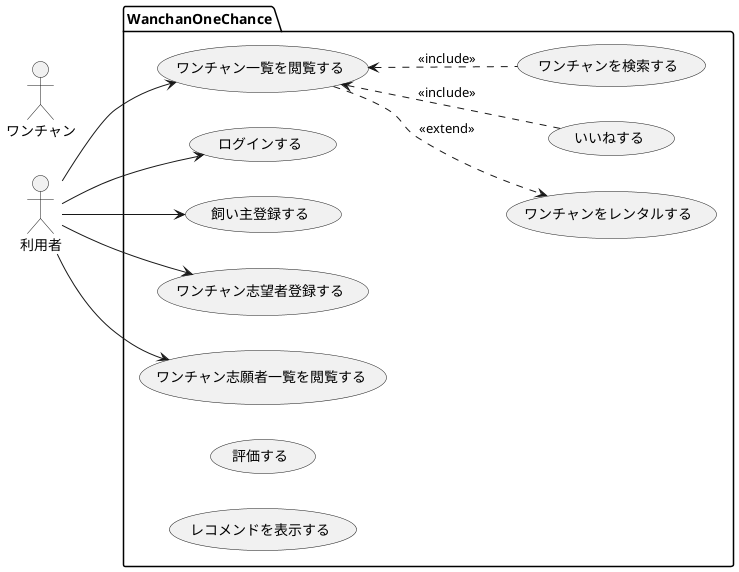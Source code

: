 @startuml usecase
left to right direction
actor 利用者 as user
actor ワンチャン as wanchan

package WanchanOneChance {
  usecase "ログインする" as login
  usecase "飼い主登録する" as registerOwner
  usecase "ワンチャン志望者登録する" as registerRequestWanchan
  usecase "ワンチャン一覧を閲覧する" as viewWanchans
  usecase "ワンチャンをレンタルする" as rentWanchan
  usecase "いいねする" as good
  usecase "ワンチャンを検索する" as searchWanchan
  usecase "ワンチャン志願者一覧を閲覧する" as viewRequestWanchan
  usecase "評価する" as assessment
  usecase "レコメンドを表示する" as recommend 
}

user --> login
user --> registerRequestWanchan
user --> registerOwner
user --> viewWanchans
user --> viewRequestWanchan
viewWanchans .d.> rentWanchan: <<extend>>
good .u.> viewWanchans: <<include>>
searchWanchan .u.>viewWanchans: <<include>>
@enduml